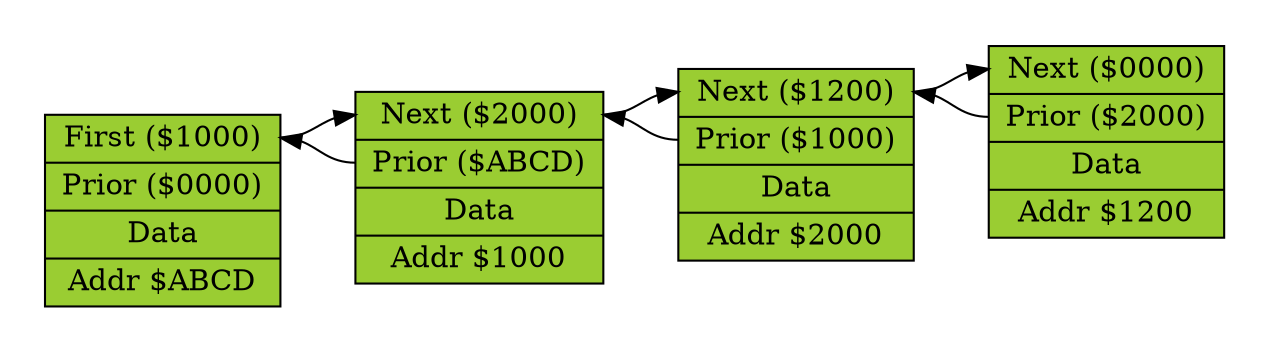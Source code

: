 digraph structs {
    rankdir=LR
    pad="0.3";
    //bgcolor=grey77;
    node [shape=record fillcolor=yellowgreen style=filled];
//
    StructRoot [label="<First> First ($1000) | <Prior> Prior ($0000) | Data |Addr $ABCD"];
    Struct1000 [label="<Next> Next ($2000) | <Prior> Prior ($ABCD) | Data | Addr $1000"];
    Struct1200 [label="<Next> Next ($0000) | <Prior> Prior ($2000) | Data | Addr $1200"];
    Struct2000 [label="<Next> Next ($1200) | <Prior> Prior ($1000) | Data | Addr $2000"];
//
    StructRoot:First -> Struct1000:Next;
    Struct1000:Next -> Struct2000:Next;
    Struct2000:Next -> Struct1200:Next;

    Struct1200:Prior -> Struct2000:Next;
    Struct2000:Prior -> Struct1000:Next;
    Struct1000:Prior -> StructRoot:First;
}
